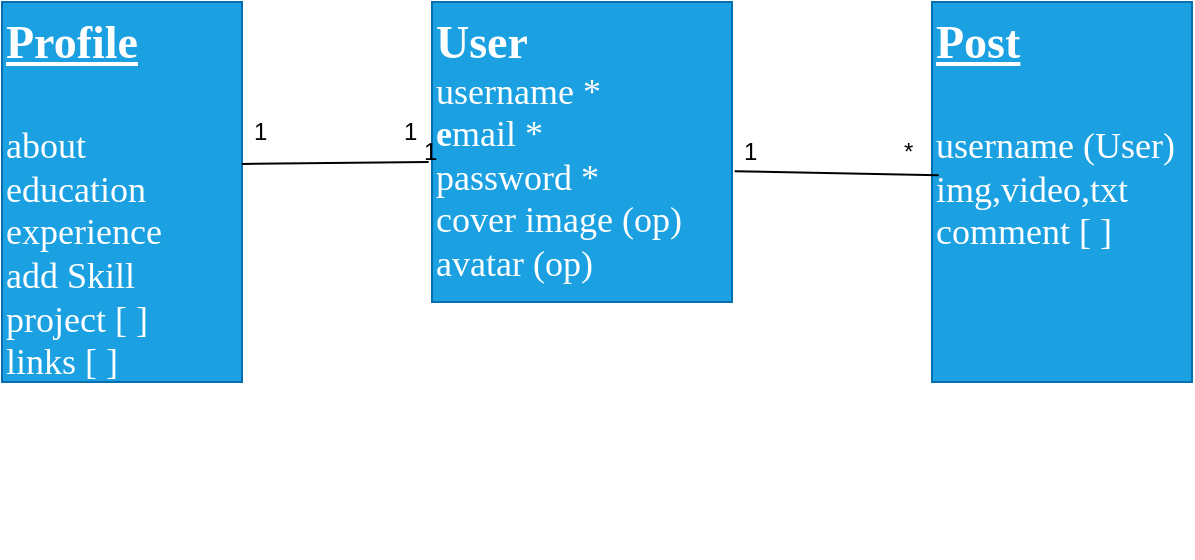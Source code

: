 <mxfile version="24.8.3">
  <diagram name="Page-1" id="KT4w9qsQn92BsKygdsPG">
    <mxGraphModel dx="794" dy="418" grid="1" gridSize="10" guides="1" tooltips="1" connect="1" arrows="1" fold="1" page="1" pageScale="1" pageWidth="850" pageHeight="1100" math="0" shadow="0">
      <root>
        <mxCell id="0" />
        <mxCell id="1" parent="0" />
        <mxCell id="VVgqcaCh-PtsWK9BKBAp-1" value="User&lt;div style=&quot;font-size: 18px;&quot;&gt;&lt;span style=&quot;font-weight: normal;&quot;&gt;username *&lt;/span&gt;&lt;/div&gt;&lt;div style=&quot;font-size: 18px;&quot;&gt;e&lt;span style=&quot;font-weight: normal;&quot;&gt;mail *&lt;/span&gt;&lt;/div&gt;&lt;div style=&quot;font-size: 18px;&quot;&gt;&lt;span style=&quot;font-weight: normal;&quot;&gt;password *&lt;/span&gt;&lt;/div&gt;&lt;div style=&quot;font-size: 18px;&quot;&gt;&lt;span style=&quot;font-weight: 400;&quot;&gt;cover image (op)&lt;/span&gt;&lt;/div&gt;&lt;div style=&quot;font-size: 18px;&quot;&gt;&lt;span style=&quot;font-weight: 400;&quot;&gt;avatar (op)&lt;/span&gt;&lt;/div&gt;&lt;div style=&quot;font-size: 18px;&quot;&gt;&lt;span style=&quot;font-weight: 400;&quot;&gt;&lt;br&gt;&lt;/span&gt;&lt;/div&gt;" style="whiteSpace=wrap;html=1;aspect=fixed;fillColor=#1ba1e2;strokeColor=#006EAF;fontColor=#ffffff;fontStyle=1;align=left;verticalAlign=top;fontSize=23;movable=1;resizable=1;rotatable=1;deletable=1;editable=1;locked=0;connectable=1;textShadow=0;labelBackgroundColor=none;labelBorderColor=none;fontFamily=Times New Roman;" vertex="1" parent="1">
          <mxGeometry x="320" y="20" width="150" height="150" as="geometry" />
        </mxCell>
        <mxCell id="VVgqcaCh-PtsWK9BKBAp-2" value="&lt;u&gt;Profile&lt;/u&gt;&lt;div&gt;&lt;u&gt;&lt;br&gt;&lt;/u&gt;&lt;/div&gt;&lt;div style=&quot;font-size: 18px;&quot;&gt;&lt;span style=&quot;font-weight: normal;&quot;&gt;about&lt;/span&gt;&lt;/div&gt;&lt;div style=&quot;font-size: 18px;&quot;&gt;&lt;span style=&quot;font-weight: normal;&quot;&gt;education&lt;/span&gt;&lt;/div&gt;&lt;div style=&quot;font-size: 18px;&quot;&gt;&lt;span style=&quot;font-weight: 400;&quot;&gt;experience&lt;br&gt;&lt;/span&gt;&lt;div style=&quot;font-size: 18px;&quot;&gt;&lt;span style=&quot;font-weight: 400;&quot;&gt;add Skill&lt;/span&gt;&lt;/div&gt;&lt;div style=&quot;font-size: 18px;&quot;&gt;&lt;span style=&quot;font-weight: 400;&quot;&gt;project [ ]&lt;/span&gt;&lt;/div&gt;&lt;div style=&quot;font-size: 18px;&quot;&gt;&lt;span style=&quot;font-weight: 400;&quot;&gt;links [ ]&lt;/span&gt;&lt;/div&gt;&lt;div style=&quot;font-size: 18px;&quot;&gt;&lt;br&gt;&lt;/div&gt;&lt;div style=&quot;font-size: 18px;&quot;&gt;&lt;span style=&quot;font-weight: 400;&quot;&gt;&lt;br&gt;&lt;/span&gt;&lt;/div&gt;&lt;div style=&quot;font-size: 18px;&quot;&gt;&lt;span style=&quot;font-weight: 400;&quot;&gt;&lt;br&gt;&lt;/span&gt;&lt;/div&gt;&lt;div style=&quot;font-size: 18px;&quot;&gt;&lt;span style=&quot;font-weight: 400;&quot;&gt;&lt;br&gt;&lt;/span&gt;&lt;/div&gt;&lt;/div&gt;" style="whiteSpace=wrap;html=1;fontSize=23;fontFamily=Times New Roman;align=left;verticalAlign=top;fillColor=#1ba1e2;strokeColor=#006EAF;fontColor=#ffffff;fontStyle=1;resizable=1;labelBackgroundColor=none;labelBorderColor=none;" vertex="1" parent="1">
          <mxGeometry x="105" y="20" width="120" height="190" as="geometry" />
        </mxCell>
        <mxCell id="VVgqcaCh-PtsWK9BKBAp-14" value="" style="endArrow=none;html=1;rounded=0;entryX=0;entryY=0.5;entryDx=0;entryDy=0;exitX=1.014;exitY=0.4;exitDx=0;exitDy=0;exitPerimeter=0;" edge="1" parent="1">
          <mxGeometry width="50" height="50" relative="1" as="geometry">
            <mxPoint x="225.0" y="101" as="sourcePoint" />
            <mxPoint x="318.32" y="100" as="targetPoint" />
          </mxGeometry>
        </mxCell>
        <mxCell id="VVgqcaCh-PtsWK9BKBAp-16" value="1" style="text;strokeColor=none;fillColor=none;align=left;verticalAlign=middle;spacingLeft=4;spacingRight=4;overflow=hidden;points=[[0,0.5],[1,0.5]];portConstraint=eastwest;rotatable=0;whiteSpace=wrap;html=1;" vertex="1" parent="1">
          <mxGeometry x="300" y="70" width="80" height="30" as="geometry" />
        </mxCell>
        <mxCell id="VVgqcaCh-PtsWK9BKBAp-18" value="1" style="text;strokeColor=none;fillColor=none;align=left;verticalAlign=middle;spacingLeft=4;spacingRight=4;overflow=hidden;points=[[0,0.5],[1,0.5]];portConstraint=eastwest;rotatable=0;whiteSpace=wrap;html=1;" vertex="1" parent="1">
          <mxGeometry x="225" y="70" width="20" height="30" as="geometry" />
        </mxCell>
        <mxCell id="VVgqcaCh-PtsWK9BKBAp-20" value="&lt;u&gt;Post&lt;/u&gt;&lt;br&gt;&lt;div&gt;&lt;u&gt;&lt;br&gt;&lt;/u&gt;&lt;/div&gt;&lt;div style=&quot;font-size: 18px;&quot;&gt;&lt;span style=&quot;font-weight: 400;&quot;&gt;username (User)&lt;/span&gt;&lt;/div&gt;&lt;div style=&quot;font-size: 18px;&quot;&gt;&lt;span style=&quot;font-weight: 400;&quot;&gt;img,video,txt&lt;/span&gt;&lt;/div&gt;&lt;div style=&quot;font-size: 18px;&quot;&gt;&lt;span style=&quot;font-weight: 400;&quot;&gt;comment [ ]&lt;/span&gt;&lt;/div&gt;&lt;div style=&quot;font-size: 18px;&quot;&gt;&lt;div style=&quot;font-size: 18px;&quot;&gt;&lt;span style=&quot;font-weight: 400;&quot;&gt;&lt;br&gt;&lt;/span&gt;&lt;/div&gt;&lt;div style=&quot;font-size: 18px;&quot;&gt;&lt;span style=&quot;font-weight: 400;&quot;&gt;&lt;br&gt;&lt;/span&gt;&lt;/div&gt;&lt;div style=&quot;font-size: 18px;&quot;&gt;&lt;span style=&quot;font-weight: 400;&quot;&gt;&lt;br&gt;&lt;/span&gt;&lt;/div&gt;&lt;/div&gt;" style="whiteSpace=wrap;html=1;fontSize=23;fontFamily=Times New Roman;align=left;verticalAlign=top;fillColor=#1ba1e2;strokeColor=#006EAF;fontColor=#ffffff;fontStyle=1;resizable=1;labelBackgroundColor=none;labelBorderColor=none;" vertex="1" parent="1">
          <mxGeometry x="570" y="20" width="130" height="190" as="geometry" />
        </mxCell>
        <mxCell id="VVgqcaCh-PtsWK9BKBAp-21" value="" style="endArrow=none;html=1;rounded=0;entryX=0.026;entryY=0.456;entryDx=0;entryDy=0;entryPerimeter=0;exitX=1.009;exitY=0.564;exitDx=0;exitDy=0;exitPerimeter=0;" edge="1" parent="1" source="VVgqcaCh-PtsWK9BKBAp-1" target="VVgqcaCh-PtsWK9BKBAp-20">
          <mxGeometry width="50" height="50" relative="1" as="geometry">
            <mxPoint x="380" y="240" as="sourcePoint" />
            <mxPoint x="430" y="190" as="targetPoint" />
          </mxGeometry>
        </mxCell>
        <mxCell id="VVgqcaCh-PtsWK9BKBAp-23" value="1" style="text;strokeColor=none;fillColor=none;align=left;verticalAlign=middle;spacingLeft=4;spacingRight=4;overflow=hidden;points=[[0,0.5],[1,0.5]];portConstraint=eastwest;rotatable=0;whiteSpace=wrap;html=1;" vertex="1" parent="1">
          <mxGeometry x="470" y="80" width="20" height="30" as="geometry" />
        </mxCell>
        <mxCell id="VVgqcaCh-PtsWK9BKBAp-24" value="1" style="text;strokeColor=none;fillColor=none;align=left;verticalAlign=middle;spacingLeft=4;spacingRight=4;overflow=hidden;points=[[0,0.5],[1,0.5]];portConstraint=eastwest;rotatable=0;whiteSpace=wrap;html=1;" vertex="1" parent="1">
          <mxGeometry x="310" y="80" width="80" height="30" as="geometry" />
        </mxCell>
        <mxCell id="VVgqcaCh-PtsWK9BKBAp-26" value="*" style="text;strokeColor=none;fillColor=none;align=left;verticalAlign=middle;spacingLeft=4;spacingRight=4;overflow=hidden;points=[[0,0.5],[1,0.5]];portConstraint=eastwest;rotatable=0;whiteSpace=wrap;html=1;" vertex="1" parent="1">
          <mxGeometry x="550" y="80" width="20" height="30" as="geometry" />
        </mxCell>
      </root>
    </mxGraphModel>
  </diagram>
</mxfile>
